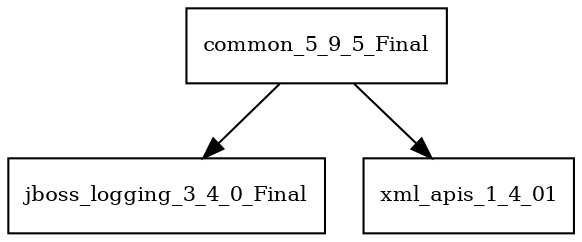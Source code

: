 digraph common_5_9_5_Final_dependencies {
  node [shape = box, fontsize=10.0];
  common_5_9_5_Final -> jboss_logging_3_4_0_Final;
  common_5_9_5_Final -> xml_apis_1_4_01;
}
